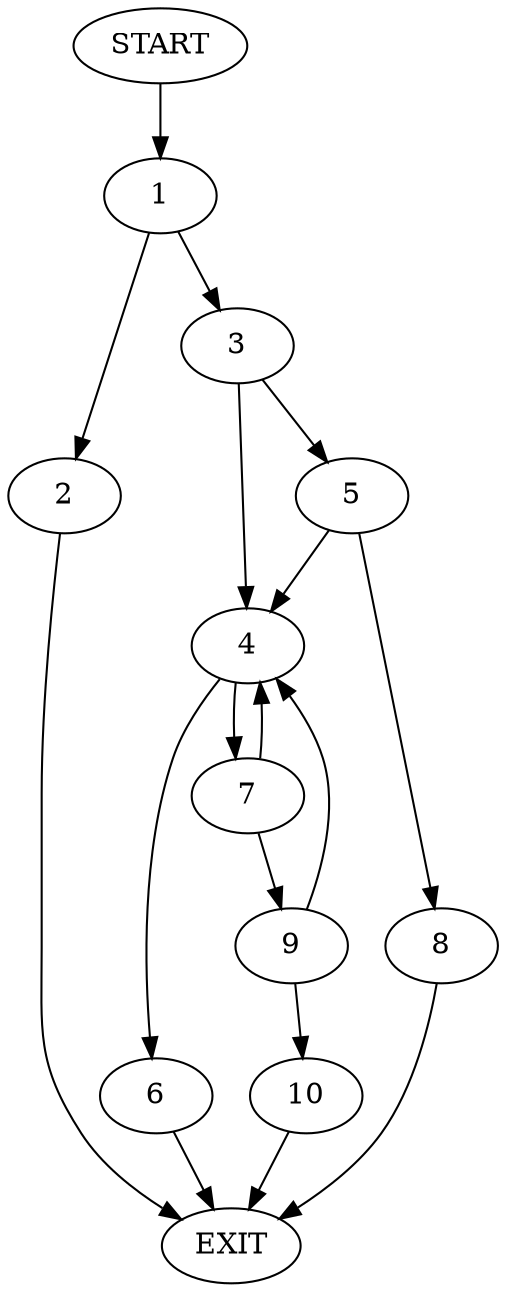 digraph {
0 [label="START"]
11 [label="EXIT"]
0 -> 1
1 -> 2
1 -> 3
3 -> 4
3 -> 5
2 -> 11
4 -> 6
4 -> 7
5 -> 4
5 -> 8
8 -> 11
6 -> 11
7 -> 4
7 -> 9
9 -> 10
9 -> 4
10 -> 11
}
